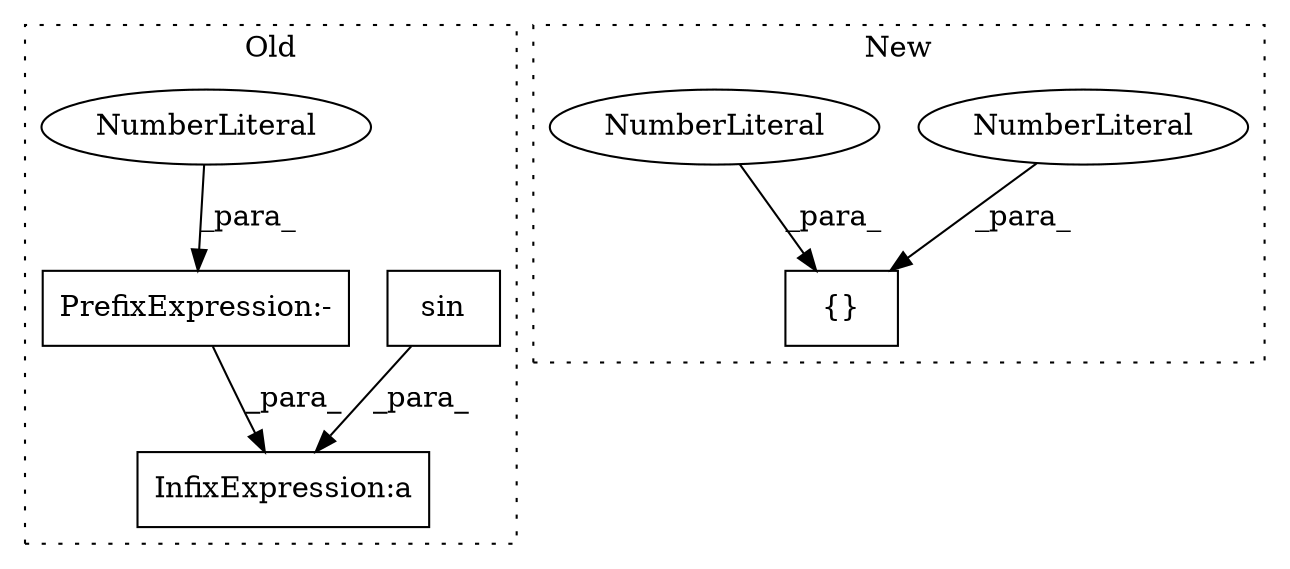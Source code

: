digraph G {
subgraph cluster0 {
1 [label="sin" a="32" s="209,231" l="4,1" shape="box"];
5 [label="InfixExpression:a" a="27" s="232" l="3" shape="box"];
6 [label="PrefixExpression:-" a="38" s="245" l="1" shape="box"];
7 [label="NumberLiteral" a="34" s="246" l="1" shape="ellipse"];
label = "Old";
style="dotted";
}
subgraph cluster1 {
2 [label="{}" a="4" s="184,194" l="1,1" shape="box"];
3 [label="NumberLiteral" a="34" s="193" l="1" shape="ellipse"];
4 [label="NumberLiteral" a="34" s="187" l="1" shape="ellipse"];
label = "New";
style="dotted";
}
1 -> 5 [label="_para_"];
3 -> 2 [label="_para_"];
4 -> 2 [label="_para_"];
6 -> 5 [label="_para_"];
7 -> 6 [label="_para_"];
}